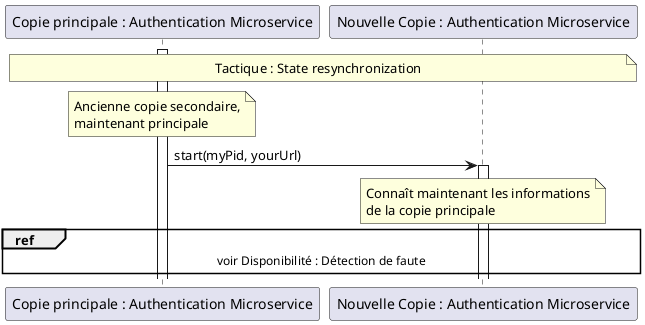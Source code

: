 @startuml RDTQ Disponbilité : Préparation et réparation

participant "Copie principale : Authentication Microservice" as main
participant "Nouvelle Copie : Authentication Microservice" as copy

note over main, copy : Tactique : State resynchronization
note over main 
Ancienne copie secondaire,
maintenant principale
end note
activate main
main -> copy : start(myPid, yourUrl)
activate copy
note over copy
Connaît maintenant les informations
de la copie principale
end note
ref over main, copy : voir Disponibilité : Détection de faute

@enduml